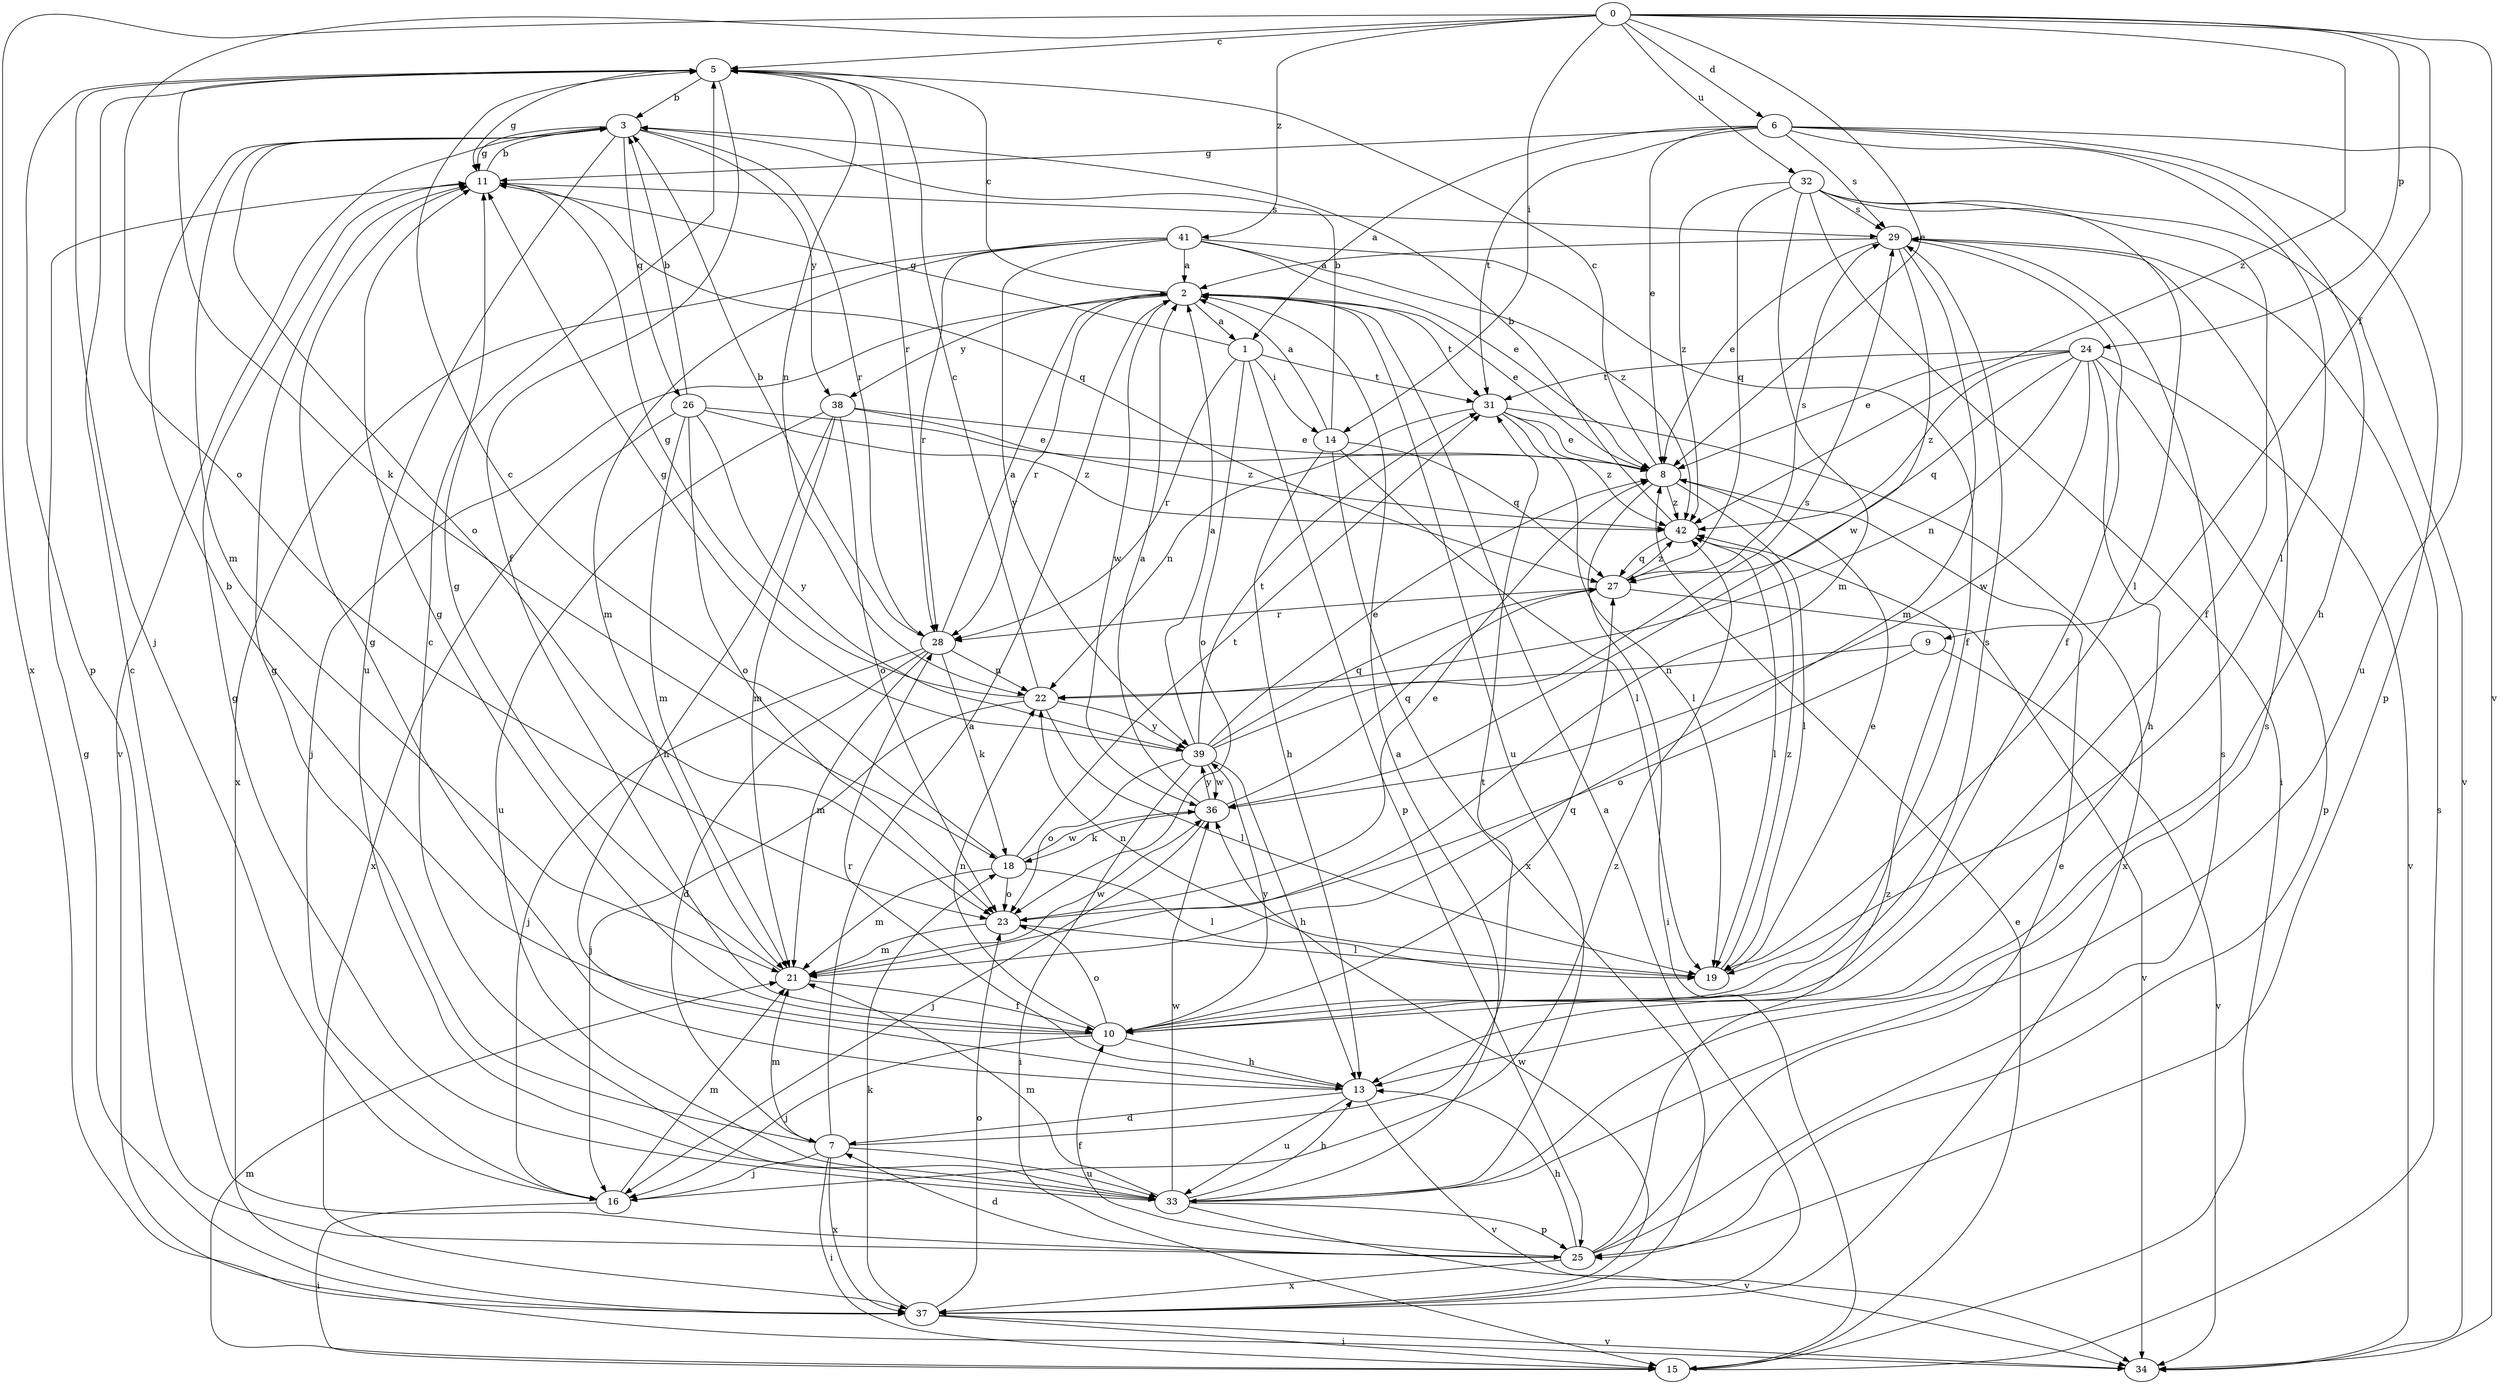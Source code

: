 strict digraph  {
0;
1;
2;
3;
5;
6;
7;
8;
9;
10;
11;
13;
14;
15;
16;
18;
19;
21;
22;
23;
24;
25;
26;
27;
28;
29;
31;
32;
33;
34;
36;
37;
38;
39;
41;
42;
0 -> 5  [label=c];
0 -> 6  [label=d];
0 -> 8  [label=e];
0 -> 9  [label=f];
0 -> 14  [label=i];
0 -> 23  [label=o];
0 -> 24  [label=p];
0 -> 32  [label=u];
0 -> 34  [label=v];
0 -> 37  [label=x];
0 -> 41  [label=z];
0 -> 42  [label=z];
1 -> 11  [label=g];
1 -> 14  [label=i];
1 -> 23  [label=o];
1 -> 25  [label=p];
1 -> 28  [label=r];
1 -> 31  [label=t];
2 -> 1  [label=a];
2 -> 5  [label=c];
2 -> 8  [label=e];
2 -> 16  [label=j];
2 -> 28  [label=r];
2 -> 31  [label=t];
2 -> 33  [label=u];
2 -> 36  [label=w];
2 -> 38  [label=y];
3 -> 11  [label=g];
3 -> 21  [label=m];
3 -> 23  [label=o];
3 -> 26  [label=q];
3 -> 28  [label=r];
3 -> 33  [label=u];
3 -> 34  [label=v];
3 -> 38  [label=y];
5 -> 3  [label=b];
5 -> 10  [label=f];
5 -> 11  [label=g];
5 -> 16  [label=j];
5 -> 18  [label=k];
5 -> 22  [label=n];
5 -> 25  [label=p];
5 -> 28  [label=r];
6 -> 1  [label=a];
6 -> 8  [label=e];
6 -> 11  [label=g];
6 -> 13  [label=h];
6 -> 19  [label=l];
6 -> 25  [label=p];
6 -> 29  [label=s];
6 -> 31  [label=t];
6 -> 33  [label=u];
7 -> 2  [label=a];
7 -> 11  [label=g];
7 -> 15  [label=i];
7 -> 16  [label=j];
7 -> 21  [label=m];
7 -> 31  [label=t];
7 -> 33  [label=u];
7 -> 37  [label=x];
8 -> 5  [label=c];
8 -> 15  [label=i];
8 -> 19  [label=l];
8 -> 42  [label=z];
9 -> 22  [label=n];
9 -> 23  [label=o];
9 -> 34  [label=v];
10 -> 3  [label=b];
10 -> 11  [label=g];
10 -> 13  [label=h];
10 -> 16  [label=j];
10 -> 22  [label=n];
10 -> 23  [label=o];
10 -> 27  [label=q];
10 -> 29  [label=s];
10 -> 39  [label=y];
11 -> 3  [label=b];
11 -> 27  [label=q];
11 -> 29  [label=s];
13 -> 7  [label=d];
13 -> 11  [label=g];
13 -> 28  [label=r];
13 -> 33  [label=u];
13 -> 34  [label=v];
14 -> 2  [label=a];
14 -> 3  [label=b];
14 -> 13  [label=h];
14 -> 19  [label=l];
14 -> 27  [label=q];
14 -> 37  [label=x];
15 -> 8  [label=e];
15 -> 21  [label=m];
15 -> 29  [label=s];
16 -> 15  [label=i];
16 -> 21  [label=m];
16 -> 42  [label=z];
18 -> 5  [label=c];
18 -> 19  [label=l];
18 -> 21  [label=m];
18 -> 23  [label=o];
18 -> 31  [label=t];
18 -> 36  [label=w];
19 -> 8  [label=e];
19 -> 22  [label=n];
19 -> 42  [label=z];
21 -> 10  [label=f];
21 -> 11  [label=g];
21 -> 36  [label=w];
22 -> 5  [label=c];
22 -> 11  [label=g];
22 -> 16  [label=j];
22 -> 19  [label=l];
22 -> 39  [label=y];
23 -> 8  [label=e];
23 -> 19  [label=l];
23 -> 21  [label=m];
24 -> 8  [label=e];
24 -> 13  [label=h];
24 -> 22  [label=n];
24 -> 25  [label=p];
24 -> 27  [label=q];
24 -> 31  [label=t];
24 -> 34  [label=v];
24 -> 36  [label=w];
24 -> 42  [label=z];
25 -> 5  [label=c];
25 -> 7  [label=d];
25 -> 8  [label=e];
25 -> 10  [label=f];
25 -> 13  [label=h];
25 -> 29  [label=s];
25 -> 37  [label=x];
25 -> 42  [label=z];
26 -> 3  [label=b];
26 -> 8  [label=e];
26 -> 21  [label=m];
26 -> 23  [label=o];
26 -> 37  [label=x];
26 -> 39  [label=y];
26 -> 42  [label=z];
27 -> 28  [label=r];
27 -> 29  [label=s];
27 -> 34  [label=v];
27 -> 42  [label=z];
28 -> 2  [label=a];
28 -> 3  [label=b];
28 -> 7  [label=d];
28 -> 16  [label=j];
28 -> 18  [label=k];
28 -> 21  [label=m];
28 -> 22  [label=n];
29 -> 2  [label=a];
29 -> 8  [label=e];
29 -> 10  [label=f];
29 -> 21  [label=m];
29 -> 36  [label=w];
31 -> 8  [label=e];
31 -> 19  [label=l];
31 -> 22  [label=n];
31 -> 37  [label=x];
31 -> 42  [label=z];
32 -> 10  [label=f];
32 -> 15  [label=i];
32 -> 19  [label=l];
32 -> 21  [label=m];
32 -> 27  [label=q];
32 -> 29  [label=s];
32 -> 34  [label=v];
32 -> 42  [label=z];
33 -> 2  [label=a];
33 -> 5  [label=c];
33 -> 11  [label=g];
33 -> 13  [label=h];
33 -> 21  [label=m];
33 -> 25  [label=p];
33 -> 29  [label=s];
33 -> 34  [label=v];
33 -> 36  [label=w];
36 -> 2  [label=a];
36 -> 16  [label=j];
36 -> 18  [label=k];
36 -> 27  [label=q];
36 -> 39  [label=y];
37 -> 2  [label=a];
37 -> 11  [label=g];
37 -> 15  [label=i];
37 -> 18  [label=k];
37 -> 23  [label=o];
37 -> 34  [label=v];
37 -> 36  [label=w];
38 -> 8  [label=e];
38 -> 13  [label=h];
38 -> 21  [label=m];
38 -> 23  [label=o];
38 -> 33  [label=u];
38 -> 42  [label=z];
39 -> 2  [label=a];
39 -> 8  [label=e];
39 -> 11  [label=g];
39 -> 13  [label=h];
39 -> 15  [label=i];
39 -> 23  [label=o];
39 -> 27  [label=q];
39 -> 29  [label=s];
39 -> 31  [label=t];
39 -> 36  [label=w];
41 -> 2  [label=a];
41 -> 8  [label=e];
41 -> 10  [label=f];
41 -> 21  [label=m];
41 -> 28  [label=r];
41 -> 37  [label=x];
41 -> 39  [label=y];
41 -> 42  [label=z];
42 -> 3  [label=b];
42 -> 19  [label=l];
42 -> 27  [label=q];
}
